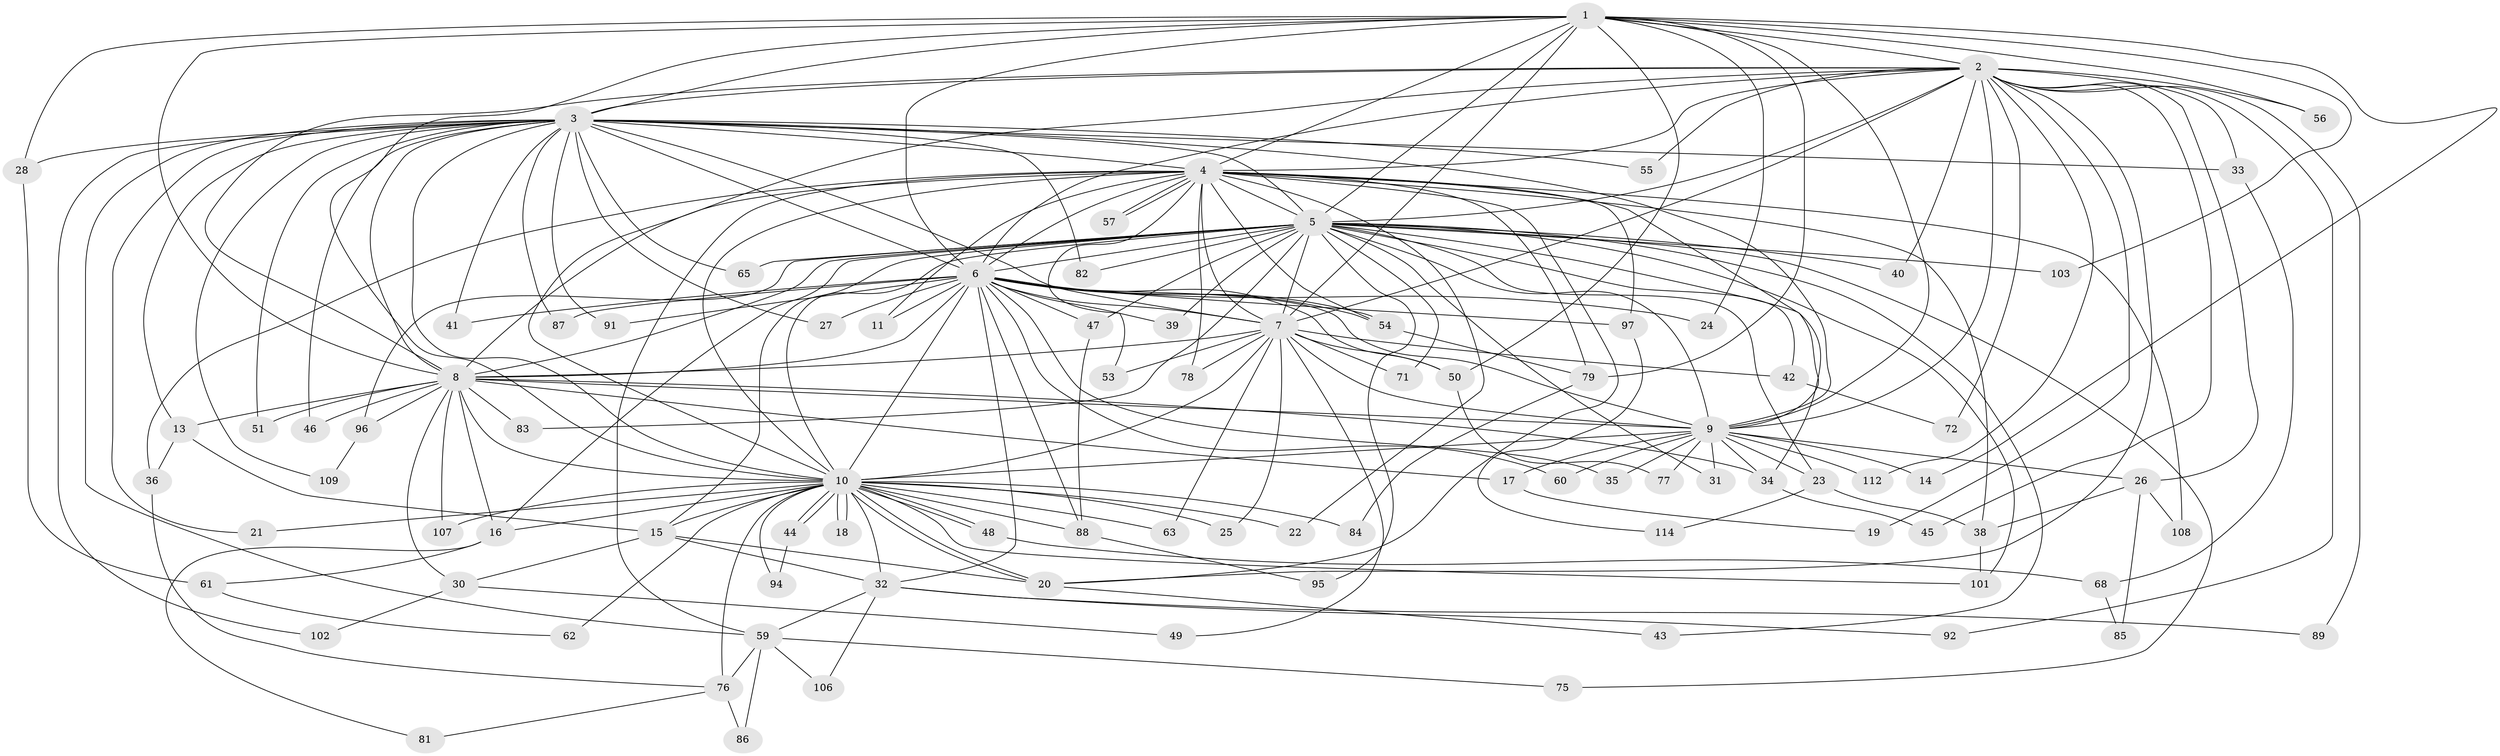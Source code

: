 // original degree distribution, {18: 0.017543859649122806, 21: 0.008771929824561403, 26: 0.008771929824561403, 23: 0.008771929824561403, 29: 0.008771929824561403, 27: 0.008771929824561403, 19: 0.017543859649122806, 32: 0.008771929824561403, 2: 0.5964912280701754, 5: 0.02631578947368421, 4: 0.08771929824561403, 6: 0.017543859649122806, 3: 0.16666666666666666, 7: 0.017543859649122806}
// Generated by graph-tools (version 1.1) at 2025/41/03/06/25 10:41:43]
// undirected, 91 vertices, 222 edges
graph export_dot {
graph [start="1"]
  node [color=gray90,style=filled];
  1 [super="+58"];
  2 [super="+52"];
  3 [super="+12"];
  4 [super="+37"];
  5 [super="+99"];
  6 [super="+29"];
  7 [super="+110"];
  8 [super="+100"];
  9 [super="+69"];
  10 [super="+74"];
  11;
  13 [super="+66"];
  14;
  15 [super="+111"];
  16 [super="+67"];
  17;
  18;
  19;
  20;
  21;
  22;
  23;
  24;
  25;
  26;
  27;
  28;
  30;
  31;
  32 [super="+80"];
  33 [super="+64"];
  34;
  35;
  36;
  38 [super="+73"];
  39;
  40;
  41;
  42;
  43;
  44;
  45;
  46;
  47;
  48;
  49;
  50 [super="+93"];
  51;
  53;
  54 [super="+98"];
  55;
  56;
  57;
  59 [super="+70"];
  60;
  61;
  62;
  63;
  65;
  68;
  71;
  72;
  75;
  76 [super="+90"];
  77;
  78;
  79 [super="+104"];
  81;
  82;
  83;
  84;
  85;
  86;
  87;
  88 [super="+113"];
  89;
  91;
  92;
  94;
  95;
  96;
  97;
  101 [super="+105"];
  102;
  103;
  106;
  107;
  108;
  109;
  112;
  114;
  1 -- 2;
  1 -- 3;
  1 -- 4;
  1 -- 5 [weight=2];
  1 -- 6 [weight=2];
  1 -- 7;
  1 -- 8;
  1 -- 9;
  1 -- 10;
  1 -- 14;
  1 -- 24;
  1 -- 28;
  1 -- 56;
  1 -- 103;
  1 -- 79;
  1 -- 50;
  2 -- 3 [weight=2];
  2 -- 4;
  2 -- 5;
  2 -- 6;
  2 -- 7;
  2 -- 8;
  2 -- 9;
  2 -- 10;
  2 -- 19;
  2 -- 26;
  2 -- 40;
  2 -- 45;
  2 -- 55;
  2 -- 56;
  2 -- 72;
  2 -- 89;
  2 -- 92;
  2 -- 112;
  2 -- 20;
  2 -- 33;
  3 -- 4;
  3 -- 5;
  3 -- 6;
  3 -- 7;
  3 -- 8;
  3 -- 9 [weight=2];
  3 -- 10 [weight=2];
  3 -- 13;
  3 -- 27;
  3 -- 28;
  3 -- 33 [weight=2];
  3 -- 41;
  3 -- 46;
  3 -- 51;
  3 -- 55;
  3 -- 65;
  3 -- 87;
  3 -- 91;
  3 -- 102;
  3 -- 109;
  3 -- 82;
  3 -- 21;
  3 -- 59;
  4 -- 5;
  4 -- 6;
  4 -- 7;
  4 -- 8;
  4 -- 9;
  4 -- 10;
  4 -- 11;
  4 -- 22;
  4 -- 36;
  4 -- 38;
  4 -- 53;
  4 -- 57;
  4 -- 57;
  4 -- 59;
  4 -- 78;
  4 -- 79;
  4 -- 97;
  4 -- 108;
  4 -- 20;
  4 -- 54;
  5 -- 6;
  5 -- 7;
  5 -- 8;
  5 -- 9;
  5 -- 10;
  5 -- 15;
  5 -- 16;
  5 -- 23;
  5 -- 31;
  5 -- 34;
  5 -- 39;
  5 -- 40;
  5 -- 42;
  5 -- 43;
  5 -- 47;
  5 -- 65;
  5 -- 71;
  5 -- 75;
  5 -- 82;
  5 -- 83;
  5 -- 95;
  5 -- 96;
  5 -- 103;
  5 -- 101;
  6 -- 7 [weight=2];
  6 -- 8;
  6 -- 9;
  6 -- 10 [weight=2];
  6 -- 11;
  6 -- 24;
  6 -- 27;
  6 -- 32;
  6 -- 35;
  6 -- 39;
  6 -- 41;
  6 -- 47;
  6 -- 50;
  6 -- 54;
  6 -- 54;
  6 -- 60;
  6 -- 87;
  6 -- 91;
  6 -- 97;
  6 -- 88;
  7 -- 8;
  7 -- 9;
  7 -- 10;
  7 -- 25;
  7 -- 42;
  7 -- 49;
  7 -- 50;
  7 -- 53;
  7 -- 63;
  7 -- 71;
  7 -- 78;
  8 -- 9;
  8 -- 10;
  8 -- 13;
  8 -- 16;
  8 -- 17;
  8 -- 30;
  8 -- 46;
  8 -- 51;
  8 -- 83;
  8 -- 96;
  8 -- 107;
  8 -- 34;
  9 -- 10;
  9 -- 14;
  9 -- 17;
  9 -- 23;
  9 -- 26;
  9 -- 31;
  9 -- 34;
  9 -- 35;
  9 -- 60;
  9 -- 77;
  9 -- 112;
  10 -- 15;
  10 -- 18;
  10 -- 18;
  10 -- 20;
  10 -- 20;
  10 -- 21;
  10 -- 22;
  10 -- 25;
  10 -- 44;
  10 -- 44;
  10 -- 48;
  10 -- 48;
  10 -- 62;
  10 -- 63;
  10 -- 76;
  10 -- 84;
  10 -- 88;
  10 -- 101;
  10 -- 107;
  10 -- 94;
  10 -- 32;
  10 -- 16;
  13 -- 36;
  13 -- 15;
  15 -- 30;
  15 -- 32;
  15 -- 20;
  16 -- 61;
  16 -- 81;
  17 -- 19;
  20 -- 43;
  23 -- 114;
  23 -- 38;
  26 -- 38;
  26 -- 85;
  26 -- 108;
  28 -- 61;
  30 -- 49;
  30 -- 102;
  32 -- 59;
  32 -- 89;
  32 -- 92;
  32 -- 106;
  33 -- 68;
  34 -- 45;
  36 -- 76;
  38 -- 101;
  42 -- 72;
  44 -- 94;
  47 -- 88;
  48 -- 68;
  50 -- 77;
  54 -- 79;
  59 -- 75;
  59 -- 86;
  59 -- 106;
  59 -- 76;
  61 -- 62;
  68 -- 85;
  76 -- 81;
  76 -- 86;
  79 -- 84;
  88 -- 95;
  96 -- 109;
  97 -- 114;
}
